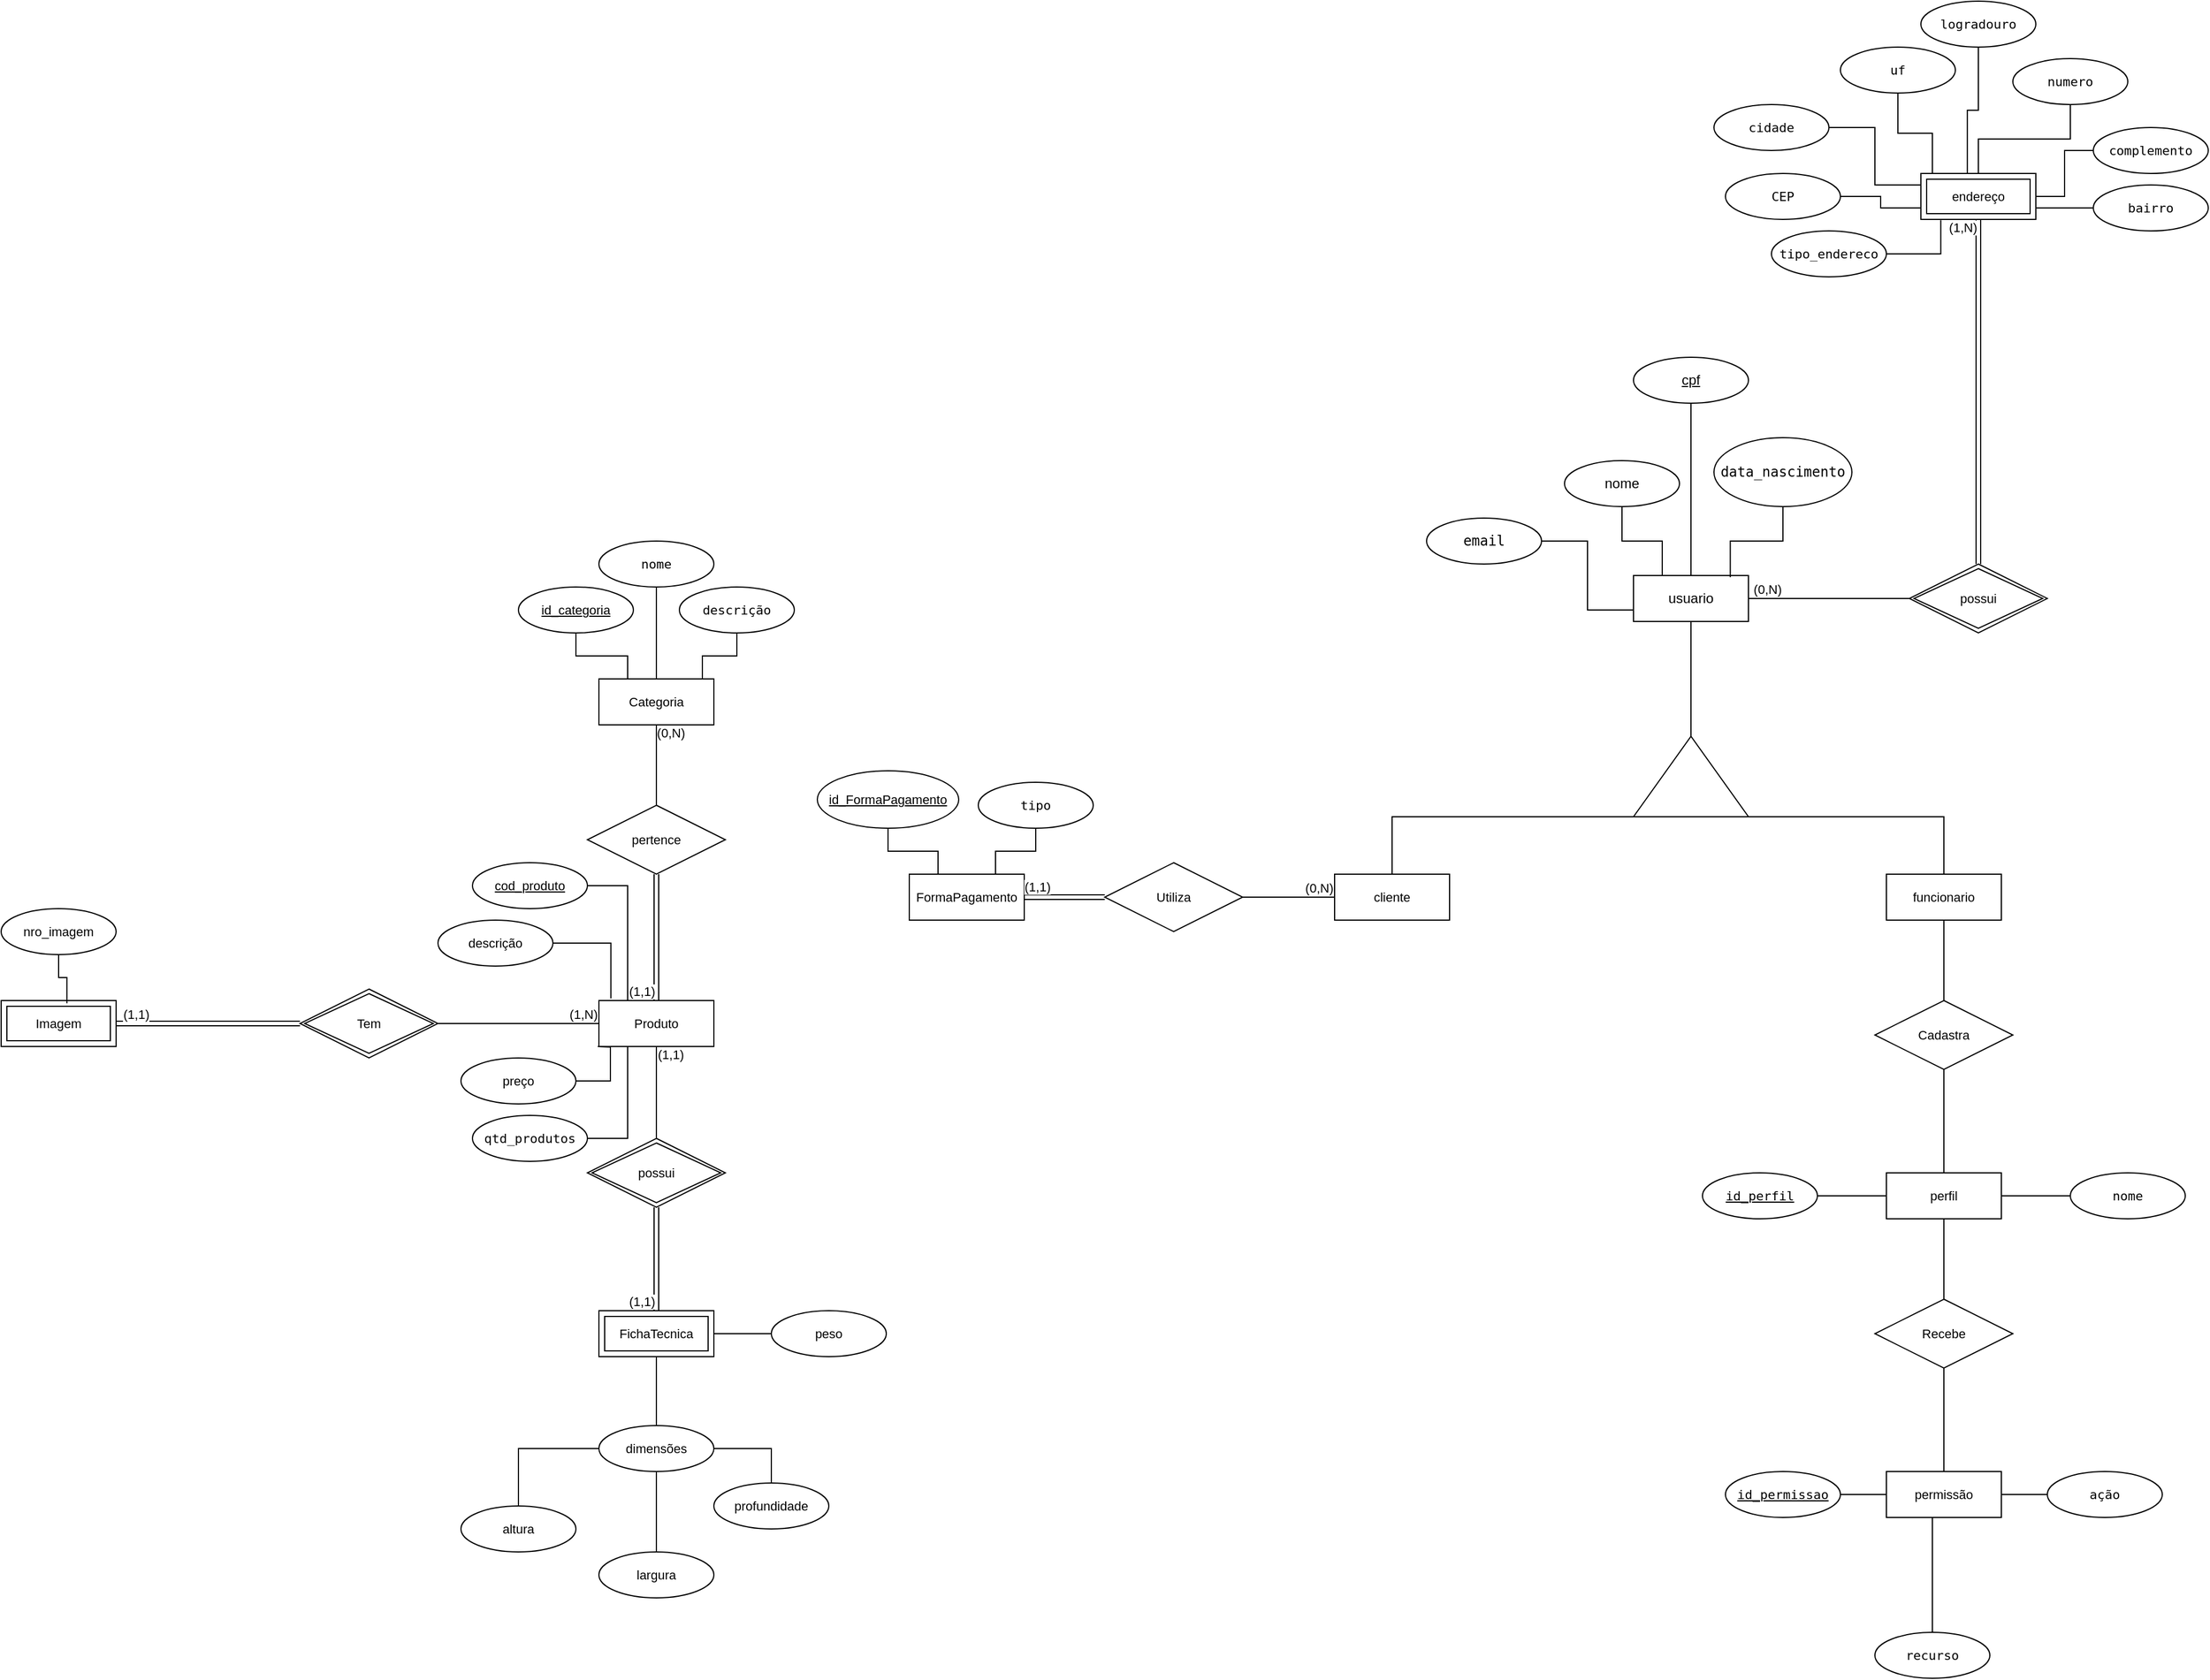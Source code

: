 <mxfile version="28.2.5">
  <diagram name="Página-1" id="8Iw2187nsq1q3JchT0BX">
    <mxGraphModel dx="2571" dy="2031" grid="1" gridSize="10" guides="1" tooltips="1" connect="1" arrows="1" fold="1" page="1" pageScale="1" pageWidth="827" pageHeight="1169" math="0" shadow="0">
      <root>
        <mxCell id="0" />
        <mxCell id="1" parent="0" />
        <mxCell id="KdTZia1D0EIVLSh1EkJ0-17" style="edgeStyle=orthogonalEdgeStyle;shape=connector;rounded=0;orthogonalLoop=1;jettySize=auto;html=1;entryX=0;entryY=0.5;entryDx=0;entryDy=0;strokeColor=default;align=center;verticalAlign=middle;fontFamily=Helvetica;fontSize=11;fontColor=default;labelBackgroundColor=default;endArrow=none;endFill=0;" edge="1" parent="1" source="KdTZia1D0EIVLSh1EkJ0-1" target="KdTZia1D0EIVLSh1EkJ0-19">
          <mxGeometry relative="1" as="geometry">
            <mxPoint x="1440" y="320" as="targetPoint" />
          </mxGeometry>
        </mxCell>
        <mxCell id="KdTZia1D0EIVLSh1EkJ0-1" value="usuario" style="whiteSpace=wrap;html=1;align=center;" vertex="1" parent="1">
          <mxGeometry x="1200" y="300" width="100" height="40" as="geometry" />
        </mxCell>
        <mxCell id="KdTZia1D0EIVLSh1EkJ0-10" style="edgeStyle=orthogonalEdgeStyle;shape=connector;rounded=0;orthogonalLoop=1;jettySize=auto;html=1;entryX=0.5;entryY=0;entryDx=0;entryDy=0;strokeColor=default;align=center;verticalAlign=middle;fontFamily=Helvetica;fontSize=11;fontColor=default;labelBackgroundColor=default;endArrow=none;endFill=0;" edge="1" parent="1" source="KdTZia1D0EIVLSh1EkJ0-2" target="KdTZia1D0EIVLSh1EkJ0-1">
          <mxGeometry relative="1" as="geometry" />
        </mxCell>
        <mxCell id="KdTZia1D0EIVLSh1EkJ0-2" value="cpf" style="ellipse;whiteSpace=wrap;html=1;align=center;fontStyle=4;" vertex="1" parent="1">
          <mxGeometry x="1200" y="110" width="100" height="40" as="geometry" />
        </mxCell>
        <mxCell id="KdTZia1D0EIVLSh1EkJ0-9" style="edgeStyle=orthogonalEdgeStyle;shape=connector;rounded=0;orthogonalLoop=1;jettySize=auto;html=1;strokeColor=default;align=center;verticalAlign=middle;fontFamily=Helvetica;fontSize=11;fontColor=default;labelBackgroundColor=default;endArrow=none;endFill=0;entryX=0.25;entryY=0;entryDx=0;entryDy=0;" edge="1" parent="1" source="KdTZia1D0EIVLSh1EkJ0-3" target="KdTZia1D0EIVLSh1EkJ0-1">
          <mxGeometry relative="1" as="geometry" />
        </mxCell>
        <mxCell id="KdTZia1D0EIVLSh1EkJ0-3" value="nome" style="ellipse;whiteSpace=wrap;html=1;align=center;" vertex="1" parent="1">
          <mxGeometry x="1140" y="200" width="100" height="40" as="geometry" />
        </mxCell>
        <mxCell id="KdTZia1D0EIVLSh1EkJ0-5" value="&lt;code data-end=&quot;483&quot; data-start=&quot;466&quot;&gt;data_nascimento&lt;/code&gt;" style="ellipse;whiteSpace=wrap;html=1;align=center;" vertex="1" parent="1">
          <mxGeometry x="1270" y="180" width="120" height="60" as="geometry" />
        </mxCell>
        <mxCell id="KdTZia1D0EIVLSh1EkJ0-8" style="edgeStyle=orthogonalEdgeStyle;rounded=0;orthogonalLoop=1;jettySize=auto;html=1;entryX=0;entryY=0.75;entryDx=0;entryDy=0;endArrow=none;endFill=0;" edge="1" parent="1" source="KdTZia1D0EIVLSh1EkJ0-6" target="KdTZia1D0EIVLSh1EkJ0-1">
          <mxGeometry relative="1" as="geometry" />
        </mxCell>
        <mxCell id="KdTZia1D0EIVLSh1EkJ0-6" value="&lt;code data-end=&quot;507&quot; data-start=&quot;500&quot;&gt;email&lt;/code&gt;" style="ellipse;whiteSpace=wrap;html=1;align=center;" vertex="1" parent="1">
          <mxGeometry x="1020" y="250" width="100" height="40" as="geometry" />
        </mxCell>
        <mxCell id="KdTZia1D0EIVLSh1EkJ0-11" style="edgeStyle=orthogonalEdgeStyle;shape=connector;rounded=0;orthogonalLoop=1;jettySize=auto;html=1;entryX=0.842;entryY=0.038;entryDx=0;entryDy=0;entryPerimeter=0;strokeColor=default;align=center;verticalAlign=middle;fontFamily=Helvetica;fontSize=11;fontColor=default;labelBackgroundColor=default;endArrow=none;endFill=0;" edge="1" parent="1" source="KdTZia1D0EIVLSh1EkJ0-5" target="KdTZia1D0EIVLSh1EkJ0-1">
          <mxGeometry relative="1" as="geometry" />
        </mxCell>
        <mxCell id="KdTZia1D0EIVLSh1EkJ0-12" value="" style="verticalLabelPosition=bottom;verticalAlign=top;html=1;shape=mxgraph.basic.acute_triangle;dx=0.5;fontFamily=Helvetica;fontSize=11;fontColor=default;labelBackgroundColor=default;" vertex="1" parent="1">
          <mxGeometry x="1200" y="440" width="100" height="70" as="geometry" />
        </mxCell>
        <mxCell id="KdTZia1D0EIVLSh1EkJ0-13" style="edgeStyle=orthogonalEdgeStyle;shape=connector;rounded=0;orthogonalLoop=1;jettySize=auto;html=1;entryX=0;entryY=0;entryDx=50;entryDy=0;entryPerimeter=0;strokeColor=default;align=center;verticalAlign=middle;fontFamily=Helvetica;fontSize=11;fontColor=default;labelBackgroundColor=default;endArrow=none;endFill=0;" edge="1" parent="1" source="KdTZia1D0EIVLSh1EkJ0-1" target="KdTZia1D0EIVLSh1EkJ0-12">
          <mxGeometry relative="1" as="geometry" />
        </mxCell>
        <mxCell id="KdTZia1D0EIVLSh1EkJ0-49" style="edgeStyle=orthogonalEdgeStyle;shape=connector;rounded=0;orthogonalLoop=1;jettySize=auto;html=1;entryX=1;entryY=0.5;entryDx=0;entryDy=0;strokeColor=default;align=center;verticalAlign=middle;fontFamily=Helvetica;fontSize=11;fontColor=default;labelBackgroundColor=default;endArrow=none;endFill=0;" edge="1" parent="1" source="KdTZia1D0EIVLSh1EkJ0-14" target="KdTZia1D0EIVLSh1EkJ0-48">
          <mxGeometry relative="1" as="geometry" />
        </mxCell>
        <mxCell id="KdTZia1D0EIVLSh1EkJ0-14" value="cliente" style="whiteSpace=wrap;html=1;align=center;fontFamily=Helvetica;fontSize=11;fontColor=default;labelBackgroundColor=default;" vertex="1" parent="1">
          <mxGeometry x="940" y="560" width="100" height="40" as="geometry" />
        </mxCell>
        <mxCell id="KdTZia1D0EIVLSh1EkJ0-66" style="edgeStyle=orthogonalEdgeStyle;shape=connector;rounded=0;orthogonalLoop=1;jettySize=auto;html=1;strokeColor=default;align=center;verticalAlign=middle;fontFamily=Helvetica;fontSize=11;fontColor=default;labelBackgroundColor=default;endArrow=none;endFill=0;" edge="1" parent="1" source="KdTZia1D0EIVLSh1EkJ0-15" target="KdTZia1D0EIVLSh1EkJ0-65">
          <mxGeometry relative="1" as="geometry" />
        </mxCell>
        <mxCell id="KdTZia1D0EIVLSh1EkJ0-15" value="funcionario" style="whiteSpace=wrap;html=1;align=center;fontFamily=Helvetica;fontSize=11;fontColor=default;labelBackgroundColor=default;" vertex="1" parent="1">
          <mxGeometry x="1420" y="560" width="100" height="40" as="geometry" />
        </mxCell>
        <mxCell id="KdTZia1D0EIVLSh1EkJ0-19" value="possui" style="shape=rhombus;double=1;perimeter=rhombusPerimeter;whiteSpace=wrap;html=1;align=center;fontFamily=Helvetica;fontSize=11;fontColor=default;labelBackgroundColor=default;" vertex="1" parent="1">
          <mxGeometry x="1440" y="290" width="120" height="60" as="geometry" />
        </mxCell>
        <mxCell id="KdTZia1D0EIVLSh1EkJ0-20" value="endereço" style="shape=ext;margin=3;double=1;whiteSpace=wrap;html=1;align=center;fontFamily=Helvetica;fontSize=11;fontColor=default;labelBackgroundColor=default;" vertex="1" parent="1">
          <mxGeometry x="1450" y="-50" width="100" height="40" as="geometry" />
        </mxCell>
        <mxCell id="KdTZia1D0EIVLSh1EkJ0-21" value="" style="shape=link;html=1;rounded=0;strokeColor=default;align=center;verticalAlign=middle;fontFamily=Helvetica;fontSize=11;fontColor=default;labelBackgroundColor=default;edgeStyle=orthogonalEdgeStyle;endArrow=none;endFill=0;exitX=0.5;exitY=0;exitDx=0;exitDy=0;entryX=0.5;entryY=1;entryDx=0;entryDy=0;" edge="1" parent="1" source="KdTZia1D0EIVLSh1EkJ0-19" target="KdTZia1D0EIVLSh1EkJ0-20">
          <mxGeometry relative="1" as="geometry">
            <mxPoint x="1370" y="210" as="sourcePoint" />
            <mxPoint x="1530" y="210" as="targetPoint" />
          </mxGeometry>
        </mxCell>
        <mxCell id="KdTZia1D0EIVLSh1EkJ0-22" value="(1,N)" style="resizable=0;html=1;whiteSpace=wrap;align=right;verticalAlign=bottom;fontFamily=Helvetica;fontSize=11;fontColor=default;labelBackgroundColor=default;" connectable="0" vertex="1" parent="KdTZia1D0EIVLSh1EkJ0-21">
          <mxGeometry x="1" relative="1" as="geometry">
            <mxPoint y="15" as="offset" />
          </mxGeometry>
        </mxCell>
        <mxCell id="KdTZia1D0EIVLSh1EkJ0-24" style="edgeStyle=orthogonalEdgeStyle;shape=connector;rounded=0;orthogonalLoop=1;jettySize=auto;html=1;entryX=0.173;entryY=1.017;entryDx=0;entryDy=0;strokeColor=default;align=center;verticalAlign=middle;fontFamily=Helvetica;fontSize=11;fontColor=default;labelBackgroundColor=default;endArrow=none;endFill=0;entryPerimeter=0;" edge="1" parent="1" source="KdTZia1D0EIVLSh1EkJ0-23" target="KdTZia1D0EIVLSh1EkJ0-20">
          <mxGeometry relative="1" as="geometry" />
        </mxCell>
        <mxCell id="KdTZia1D0EIVLSh1EkJ0-23" value="&lt;code data-end=&quot;1245&quot; data-start=&quot;1230&quot;&gt;tipo_endereco&lt;/code&gt;" style="ellipse;whiteSpace=wrap;html=1;align=center;fontFamily=Helvetica;fontSize=11;fontColor=default;labelBackgroundColor=default;" vertex="1" parent="1">
          <mxGeometry x="1320" width="100" height="40" as="geometry" />
        </mxCell>
        <mxCell id="KdTZia1D0EIVLSh1EkJ0-25" value="&lt;code data-end=&quot;1299&quot; data-start=&quot;1287&quot;&gt;logradouro&lt;/code&gt;" style="ellipse;whiteSpace=wrap;html=1;align=center;fontFamily=Helvetica;fontSize=11;fontColor=default;labelBackgroundColor=default;" vertex="1" parent="1">
          <mxGeometry x="1450" y="-200" width="100" height="40" as="geometry" />
        </mxCell>
        <mxCell id="KdTZia1D0EIVLSh1EkJ0-26" style="edgeStyle=orthogonalEdgeStyle;shape=connector;rounded=0;orthogonalLoop=1;jettySize=auto;html=1;entryX=0.404;entryY=-0.008;entryDx=0;entryDy=0;entryPerimeter=0;strokeColor=default;align=center;verticalAlign=middle;fontFamily=Helvetica;fontSize=11;fontColor=default;labelBackgroundColor=default;endArrow=none;endFill=0;" edge="1" parent="1" source="KdTZia1D0EIVLSh1EkJ0-25" target="KdTZia1D0EIVLSh1EkJ0-20">
          <mxGeometry relative="1" as="geometry" />
        </mxCell>
        <mxCell id="KdTZia1D0EIVLSh1EkJ0-28" style="edgeStyle=orthogonalEdgeStyle;shape=connector;rounded=0;orthogonalLoop=1;jettySize=auto;html=1;strokeColor=default;align=center;verticalAlign=middle;fontFamily=Helvetica;fontSize=11;fontColor=default;labelBackgroundColor=default;endArrow=none;endFill=0;" edge="1" parent="1" source="KdTZia1D0EIVLSh1EkJ0-27" target="KdTZia1D0EIVLSh1EkJ0-20">
          <mxGeometry relative="1" as="geometry" />
        </mxCell>
        <mxCell id="KdTZia1D0EIVLSh1EkJ0-27" value="&lt;code data-end=&quot;1299&quot; data-start=&quot;1287&quot;&gt;numero&lt;/code&gt;" style="ellipse;whiteSpace=wrap;html=1;align=center;fontFamily=Helvetica;fontSize=11;fontColor=default;labelBackgroundColor=default;" vertex="1" parent="1">
          <mxGeometry x="1530" y="-150" width="100" height="40" as="geometry" />
        </mxCell>
        <mxCell id="KdTZia1D0EIVLSh1EkJ0-30" style="edgeStyle=orthogonalEdgeStyle;shape=connector;rounded=0;orthogonalLoop=1;jettySize=auto;html=1;entryX=1;entryY=0.5;entryDx=0;entryDy=0;strokeColor=default;align=center;verticalAlign=middle;fontFamily=Helvetica;fontSize=11;fontColor=default;labelBackgroundColor=default;endArrow=none;endFill=0;" edge="1" parent="1" source="KdTZia1D0EIVLSh1EkJ0-29" target="KdTZia1D0EIVLSh1EkJ0-20">
          <mxGeometry relative="1" as="geometry" />
        </mxCell>
        <mxCell id="KdTZia1D0EIVLSh1EkJ0-29" value="&lt;code data-end=&quot;1299&quot; data-start=&quot;1287&quot;&gt;complemento&lt;/code&gt;" style="ellipse;whiteSpace=wrap;html=1;align=center;fontFamily=Helvetica;fontSize=11;fontColor=default;labelBackgroundColor=default;" vertex="1" parent="1">
          <mxGeometry x="1600" y="-90" width="100" height="40" as="geometry" />
        </mxCell>
        <mxCell id="KdTZia1D0EIVLSh1EkJ0-32" style="edgeStyle=orthogonalEdgeStyle;shape=connector;rounded=0;orthogonalLoop=1;jettySize=auto;html=1;entryX=1;entryY=0.75;entryDx=0;entryDy=0;strokeColor=default;align=center;verticalAlign=middle;fontFamily=Helvetica;fontSize=11;fontColor=default;labelBackgroundColor=default;endArrow=none;endFill=0;" edge="1" parent="1" source="KdTZia1D0EIVLSh1EkJ0-31" target="KdTZia1D0EIVLSh1EkJ0-20">
          <mxGeometry relative="1" as="geometry" />
        </mxCell>
        <mxCell id="KdTZia1D0EIVLSh1EkJ0-31" value="&lt;code data-end=&quot;1299&quot; data-start=&quot;1287&quot;&gt;bairro&lt;/code&gt;" style="ellipse;whiteSpace=wrap;html=1;align=center;fontFamily=Helvetica;fontSize=11;fontColor=default;labelBackgroundColor=default;" vertex="1" parent="1">
          <mxGeometry x="1600" y="-40" width="100" height="40" as="geometry" />
        </mxCell>
        <mxCell id="KdTZia1D0EIVLSh1EkJ0-35" style="edgeStyle=orthogonalEdgeStyle;shape=connector;rounded=0;orthogonalLoop=1;jettySize=auto;html=1;entryX=0;entryY=0.25;entryDx=0;entryDy=0;strokeColor=default;align=center;verticalAlign=middle;fontFamily=Helvetica;fontSize=11;fontColor=default;labelBackgroundColor=default;endArrow=none;endFill=0;" edge="1" parent="1" source="KdTZia1D0EIVLSh1EkJ0-33" target="KdTZia1D0EIVLSh1EkJ0-20">
          <mxGeometry relative="1" as="geometry" />
        </mxCell>
        <mxCell id="KdTZia1D0EIVLSh1EkJ0-33" value="&lt;code data-end=&quot;1414&quot; data-start=&quot;1406&quot;&gt;cidade&lt;/code&gt;" style="ellipse;whiteSpace=wrap;html=1;align=center;fontFamily=Helvetica;fontSize=11;fontColor=default;labelBackgroundColor=default;" vertex="1" parent="1">
          <mxGeometry x="1270" y="-110" width="100" height="40" as="geometry" />
        </mxCell>
        <mxCell id="KdTZia1D0EIVLSh1EkJ0-34" value="&lt;code data-end=&quot;1414&quot; data-start=&quot;1406&quot;&gt;uf&lt;/code&gt;" style="ellipse;whiteSpace=wrap;html=1;align=center;fontFamily=Helvetica;fontSize=11;fontColor=default;labelBackgroundColor=default;" vertex="1" parent="1">
          <mxGeometry x="1380" y="-160" width="100" height="40" as="geometry" />
        </mxCell>
        <mxCell id="KdTZia1D0EIVLSh1EkJ0-36" style="edgeStyle=orthogonalEdgeStyle;shape=connector;rounded=0;orthogonalLoop=1;jettySize=auto;html=1;entryX=0.1;entryY=0;entryDx=0;entryDy=0;entryPerimeter=0;strokeColor=default;align=center;verticalAlign=middle;fontFamily=Helvetica;fontSize=11;fontColor=default;labelBackgroundColor=default;endArrow=none;endFill=0;" edge="1" parent="1" source="KdTZia1D0EIVLSh1EkJ0-34" target="KdTZia1D0EIVLSh1EkJ0-20">
          <mxGeometry relative="1" as="geometry" />
        </mxCell>
        <mxCell id="KdTZia1D0EIVLSh1EkJ0-39" style="edgeStyle=orthogonalEdgeStyle;shape=connector;rounded=0;orthogonalLoop=1;jettySize=auto;html=1;entryX=0;entryY=0.75;entryDx=0;entryDy=0;strokeColor=default;align=center;verticalAlign=middle;fontFamily=Helvetica;fontSize=11;fontColor=default;labelBackgroundColor=default;endArrow=none;endFill=0;" edge="1" parent="1" source="KdTZia1D0EIVLSh1EkJ0-38" target="KdTZia1D0EIVLSh1EkJ0-20">
          <mxGeometry relative="1" as="geometry" />
        </mxCell>
        <mxCell id="KdTZia1D0EIVLSh1EkJ0-38" value="&lt;code data-end=&quot;1414&quot; data-start=&quot;1406&quot;&gt;CEP&lt;/code&gt;" style="ellipse;whiteSpace=wrap;html=1;align=center;fontFamily=Helvetica;fontSize=11;fontColor=default;labelBackgroundColor=default;" vertex="1" parent="1">
          <mxGeometry x="1280" y="-50" width="100" height="40" as="geometry" />
        </mxCell>
        <mxCell id="KdTZia1D0EIVLSh1EkJ0-40" value="(0,N)" style="resizable=0;html=1;whiteSpace=wrap;align=right;verticalAlign=bottom;fontFamily=Helvetica;fontSize=11;fontColor=default;labelBackgroundColor=default;" connectable="0" vertex="1" parent="1">
          <mxGeometry x="1330" y="320" as="geometry" />
        </mxCell>
        <mxCell id="KdTZia1D0EIVLSh1EkJ0-41" style="edgeStyle=orthogonalEdgeStyle;shape=connector;rounded=0;orthogonalLoop=1;jettySize=auto;html=1;entryX=1;entryY=1;entryDx=0;entryDy=0;entryPerimeter=0;strokeColor=default;align=center;verticalAlign=middle;fontFamily=Helvetica;fontSize=11;fontColor=default;labelBackgroundColor=default;endArrow=none;endFill=0;" edge="1" parent="1" source="KdTZia1D0EIVLSh1EkJ0-15" target="KdTZia1D0EIVLSh1EkJ0-12">
          <mxGeometry relative="1" as="geometry">
            <Array as="points">
              <mxPoint x="1470" y="510" />
            </Array>
          </mxGeometry>
        </mxCell>
        <mxCell id="KdTZia1D0EIVLSh1EkJ0-42" style="edgeStyle=orthogonalEdgeStyle;shape=connector;rounded=0;orthogonalLoop=1;jettySize=auto;html=1;entryX=0;entryY=1;entryDx=0;entryDy=0;entryPerimeter=0;strokeColor=default;align=center;verticalAlign=middle;fontFamily=Helvetica;fontSize=11;fontColor=default;labelBackgroundColor=default;endArrow=none;endFill=0;" edge="1" parent="1" source="KdTZia1D0EIVLSh1EkJ0-14" target="KdTZia1D0EIVLSh1EkJ0-12">
          <mxGeometry relative="1" as="geometry">
            <Array as="points">
              <mxPoint x="990" y="510" />
            </Array>
          </mxGeometry>
        </mxCell>
        <mxCell id="KdTZia1D0EIVLSh1EkJ0-44" value="" style="group" vertex="1" connectable="0" parent="1">
          <mxGeometry x="-220" y="270" width="833" height="920" as="geometry" />
        </mxCell>
        <mxCell id="VzOfpZ_Bs2Y8hGM9rfYh-173" value="Produto" style="whiteSpace=wrap;html=1;align=center;fontFamily=Helvetica;fontSize=11;fontColor=default;labelBackgroundColor=default;" parent="KdTZia1D0EIVLSh1EkJ0-44" vertex="1">
          <mxGeometry x="520" y="400" width="100" height="40" as="geometry" />
        </mxCell>
        <mxCell id="VzOfpZ_Bs2Y8hGM9rfYh-174" value="cod_produto" style="ellipse;whiteSpace=wrap;html=1;align=center;fontStyle=4;fontFamily=Helvetica;fontSize=11;fontColor=default;labelBackgroundColor=default;" parent="KdTZia1D0EIVLSh1EkJ0-44" vertex="1">
          <mxGeometry x="410" y="280" width="100" height="40" as="geometry" />
        </mxCell>
        <mxCell id="VzOfpZ_Bs2Y8hGM9rfYh-180" style="edgeStyle=orthogonalEdgeStyle;shape=connector;rounded=0;orthogonalLoop=1;jettySize=auto;html=1;entryX=0.104;entryY=-0.046;entryDx=0;entryDy=0;strokeColor=default;align=center;verticalAlign=middle;fontFamily=Helvetica;fontSize=11;fontColor=default;labelBackgroundColor=default;endArrow=none;endFill=0;entryPerimeter=0;" parent="KdTZia1D0EIVLSh1EkJ0-44" source="VzOfpZ_Bs2Y8hGM9rfYh-175" target="VzOfpZ_Bs2Y8hGM9rfYh-173" edge="1">
          <mxGeometry relative="1" as="geometry" />
        </mxCell>
        <mxCell id="VzOfpZ_Bs2Y8hGM9rfYh-175" value="descrição" style="ellipse;whiteSpace=wrap;html=1;align=center;fontFamily=Helvetica;fontSize=11;fontColor=default;labelBackgroundColor=default;" parent="KdTZia1D0EIVLSh1EkJ0-44" vertex="1">
          <mxGeometry x="380" y="330" width="100" height="40" as="geometry" />
        </mxCell>
        <mxCell id="VzOfpZ_Bs2Y8hGM9rfYh-176" value="preço" style="ellipse;whiteSpace=wrap;html=1;align=center;fontFamily=Helvetica;fontSize=11;fontColor=default;labelBackgroundColor=default;" parent="KdTZia1D0EIVLSh1EkJ0-44" vertex="1">
          <mxGeometry x="400" y="450" width="100" height="40" as="geometry" />
        </mxCell>
        <mxCell id="VzOfpZ_Bs2Y8hGM9rfYh-178" style="edgeStyle=orthogonalEdgeStyle;shape=connector;rounded=0;orthogonalLoop=1;jettySize=auto;html=1;strokeColor=default;align=center;verticalAlign=middle;fontFamily=Helvetica;fontSize=11;fontColor=default;labelBackgroundColor=default;endArrow=none;endFill=0;entryX=0.25;entryY=1;entryDx=0;entryDy=0;" parent="KdTZia1D0EIVLSh1EkJ0-44" source="VzOfpZ_Bs2Y8hGM9rfYh-177" target="VzOfpZ_Bs2Y8hGM9rfYh-173" edge="1">
          <mxGeometry relative="1" as="geometry">
            <mxPoint x="560" y="470" as="targetPoint" />
          </mxGeometry>
        </mxCell>
        <mxCell id="VzOfpZ_Bs2Y8hGM9rfYh-177" value="&lt;code data-end=&quot;645&quot; data-start=&quot;631&quot;&gt;qtd_produtos&lt;/code&gt;" style="ellipse;whiteSpace=wrap;html=1;align=center;fontFamily=Helvetica;fontSize=11;fontColor=default;labelBackgroundColor=default;" parent="KdTZia1D0EIVLSh1EkJ0-44" vertex="1">
          <mxGeometry x="410" y="500" width="100" height="40" as="geometry" />
        </mxCell>
        <mxCell id="VzOfpZ_Bs2Y8hGM9rfYh-179" style="edgeStyle=orthogonalEdgeStyle;shape=connector;rounded=0;orthogonalLoop=1;jettySize=auto;html=1;entryX=0.105;entryY=1.016;entryDx=0;entryDy=0;entryPerimeter=0;strokeColor=default;align=center;verticalAlign=middle;fontFamily=Helvetica;fontSize=11;fontColor=default;labelBackgroundColor=default;endArrow=none;endFill=0;" parent="KdTZia1D0EIVLSh1EkJ0-44" source="VzOfpZ_Bs2Y8hGM9rfYh-176" target="VzOfpZ_Bs2Y8hGM9rfYh-173" edge="1">
          <mxGeometry relative="1" as="geometry">
            <Array as="points">
              <mxPoint x="530" y="470" />
              <mxPoint x="530" y="440" />
              <mxPoint x="519" y="440" />
            </Array>
          </mxGeometry>
        </mxCell>
        <mxCell id="VzOfpZ_Bs2Y8hGM9rfYh-181" style="edgeStyle=orthogonalEdgeStyle;shape=connector;rounded=0;orthogonalLoop=1;jettySize=auto;html=1;entryX=0.25;entryY=0;entryDx=0;entryDy=0;strokeColor=default;align=center;verticalAlign=middle;fontFamily=Helvetica;fontSize=11;fontColor=default;labelBackgroundColor=default;endArrow=none;endFill=0;" parent="KdTZia1D0EIVLSh1EkJ0-44" source="VzOfpZ_Bs2Y8hGM9rfYh-174" target="VzOfpZ_Bs2Y8hGM9rfYh-173" edge="1">
          <mxGeometry relative="1" as="geometry" />
        </mxCell>
        <mxCell id="VzOfpZ_Bs2Y8hGM9rfYh-188" style="edgeStyle=orthogonalEdgeStyle;shape=connector;rounded=0;orthogonalLoop=1;jettySize=auto;html=1;entryX=0.5;entryY=0;entryDx=0;entryDy=0;strokeColor=default;align=center;verticalAlign=middle;fontFamily=Helvetica;fontSize=11;fontColor=default;labelBackgroundColor=default;endArrow=none;endFill=0;" parent="KdTZia1D0EIVLSh1EkJ0-44" source="VzOfpZ_Bs2Y8hGM9rfYh-183" target="VzOfpZ_Bs2Y8hGM9rfYh-185" edge="1">
          <mxGeometry relative="1" as="geometry" />
        </mxCell>
        <mxCell id="VzOfpZ_Bs2Y8hGM9rfYh-189" style="edgeStyle=orthogonalEdgeStyle;shape=connector;rounded=0;orthogonalLoop=1;jettySize=auto;html=1;entryX=0.5;entryY=0;entryDx=0;entryDy=0;strokeColor=default;align=center;verticalAlign=middle;fontFamily=Helvetica;fontSize=11;fontColor=default;labelBackgroundColor=default;endArrow=none;endFill=0;" parent="KdTZia1D0EIVLSh1EkJ0-44" source="VzOfpZ_Bs2Y8hGM9rfYh-183" target="VzOfpZ_Bs2Y8hGM9rfYh-186" edge="1">
          <mxGeometry relative="1" as="geometry" />
        </mxCell>
        <mxCell id="VzOfpZ_Bs2Y8hGM9rfYh-195" style="edgeStyle=orthogonalEdgeStyle;shape=connector;rounded=0;orthogonalLoop=1;jettySize=auto;html=1;entryX=0.5;entryY=1;entryDx=0;entryDy=0;strokeColor=default;align=center;verticalAlign=middle;fontFamily=Helvetica;fontSize=11;fontColor=default;labelBackgroundColor=default;endArrow=none;endFill=0;" parent="KdTZia1D0EIVLSh1EkJ0-44" source="VzOfpZ_Bs2Y8hGM9rfYh-183" target="VzOfpZ_Bs2Y8hGM9rfYh-194" edge="1">
          <mxGeometry relative="1" as="geometry" />
        </mxCell>
        <mxCell id="VzOfpZ_Bs2Y8hGM9rfYh-183" value="dimensões" style="ellipse;whiteSpace=wrap;html=1;align=center;fontFamily=Helvetica;fontSize=11;fontColor=default;labelBackgroundColor=default;" parent="KdTZia1D0EIVLSh1EkJ0-44" vertex="1">
          <mxGeometry x="520" y="770" width="100" height="40" as="geometry" />
        </mxCell>
        <mxCell id="VzOfpZ_Bs2Y8hGM9rfYh-185" value="altura" style="ellipse;whiteSpace=wrap;html=1;align=center;fontFamily=Helvetica;fontSize=11;fontColor=default;labelBackgroundColor=default;" parent="KdTZia1D0EIVLSh1EkJ0-44" vertex="1">
          <mxGeometry x="400" y="840" width="100" height="40" as="geometry" />
        </mxCell>
        <mxCell id="VzOfpZ_Bs2Y8hGM9rfYh-186" value="largura" style="ellipse;whiteSpace=wrap;html=1;align=center;fontFamily=Helvetica;fontSize=11;fontColor=default;labelBackgroundColor=default;" parent="KdTZia1D0EIVLSh1EkJ0-44" vertex="1">
          <mxGeometry x="520" y="880" width="100" height="40" as="geometry" />
        </mxCell>
        <mxCell id="VzOfpZ_Bs2Y8hGM9rfYh-190" style="edgeStyle=orthogonalEdgeStyle;shape=connector;rounded=0;orthogonalLoop=1;jettySize=auto;html=1;entryX=1;entryY=0.5;entryDx=0;entryDy=0;strokeColor=default;align=center;verticalAlign=middle;fontFamily=Helvetica;fontSize=11;fontColor=default;labelBackgroundColor=default;endArrow=none;endFill=0;" parent="KdTZia1D0EIVLSh1EkJ0-44" source="VzOfpZ_Bs2Y8hGM9rfYh-187" target="VzOfpZ_Bs2Y8hGM9rfYh-183" edge="1">
          <mxGeometry relative="1" as="geometry" />
        </mxCell>
        <mxCell id="VzOfpZ_Bs2Y8hGM9rfYh-187" value="profundidade" style="ellipse;whiteSpace=wrap;html=1;align=center;fontFamily=Helvetica;fontSize=11;fontColor=default;labelBackgroundColor=default;" parent="KdTZia1D0EIVLSh1EkJ0-44" vertex="1">
          <mxGeometry x="620" y="820" width="100" height="40" as="geometry" />
        </mxCell>
        <mxCell id="VzOfpZ_Bs2Y8hGM9rfYh-196" style="edgeStyle=orthogonalEdgeStyle;shape=connector;rounded=0;orthogonalLoop=1;jettySize=auto;html=1;entryX=1;entryY=0.5;entryDx=0;entryDy=0;strokeColor=default;align=center;verticalAlign=middle;fontFamily=Helvetica;fontSize=11;fontColor=default;labelBackgroundColor=default;endArrow=none;endFill=0;" parent="KdTZia1D0EIVLSh1EkJ0-44" source="VzOfpZ_Bs2Y8hGM9rfYh-191" target="VzOfpZ_Bs2Y8hGM9rfYh-194" edge="1">
          <mxGeometry relative="1" as="geometry" />
        </mxCell>
        <mxCell id="VzOfpZ_Bs2Y8hGM9rfYh-191" value="peso" style="ellipse;whiteSpace=wrap;html=1;align=center;fontFamily=Helvetica;fontSize=11;fontColor=default;labelBackgroundColor=default;" parent="KdTZia1D0EIVLSh1EkJ0-44" vertex="1">
          <mxGeometry x="670" y="670" width="100" height="40" as="geometry" />
        </mxCell>
        <mxCell id="VzOfpZ_Bs2Y8hGM9rfYh-194" value="FichaTecnica" style="shape=ext;margin=3;double=1;whiteSpace=wrap;html=1;align=center;fontFamily=Helvetica;fontSize=11;fontColor=default;labelBackgroundColor=default;" parent="KdTZia1D0EIVLSh1EkJ0-44" vertex="1">
          <mxGeometry x="520" y="670" width="100" height="40" as="geometry" />
        </mxCell>
        <mxCell id="VzOfpZ_Bs2Y8hGM9rfYh-199" style="edgeStyle=orthogonalEdgeStyle;shape=connector;rounded=0;orthogonalLoop=1;jettySize=auto;html=1;entryX=0.5;entryY=1;entryDx=0;entryDy=0;strokeColor=default;align=center;verticalAlign=middle;fontFamily=Helvetica;fontSize=11;fontColor=default;labelBackgroundColor=default;endArrow=none;endFill=0;" parent="KdTZia1D0EIVLSh1EkJ0-44" source="VzOfpZ_Bs2Y8hGM9rfYh-197" target="VzOfpZ_Bs2Y8hGM9rfYh-173" edge="1">
          <mxGeometry relative="1" as="geometry" />
        </mxCell>
        <mxCell id="VzOfpZ_Bs2Y8hGM9rfYh-197" value="possui" style="shape=rhombus;double=1;perimeter=rhombusPerimeter;whiteSpace=wrap;html=1;align=center;fontFamily=Helvetica;fontSize=11;fontColor=default;labelBackgroundColor=default;" parent="KdTZia1D0EIVLSh1EkJ0-44" vertex="1">
          <mxGeometry x="510" y="520" width="120" height="60" as="geometry" />
        </mxCell>
        <mxCell id="VzOfpZ_Bs2Y8hGM9rfYh-200" value="" style="shape=link;html=1;rounded=0;strokeColor=default;align=center;verticalAlign=middle;fontFamily=Helvetica;fontSize=11;fontColor=default;labelBackgroundColor=default;edgeStyle=orthogonalEdgeStyle;endArrow=none;endFill=0;exitX=0.5;exitY=1;exitDx=0;exitDy=0;entryX=0.5;entryY=0;entryDx=0;entryDy=0;" parent="KdTZia1D0EIVLSh1EkJ0-44" source="VzOfpZ_Bs2Y8hGM9rfYh-197" target="VzOfpZ_Bs2Y8hGM9rfYh-194" edge="1">
          <mxGeometry relative="1" as="geometry">
            <mxPoint x="500" y="720" as="sourcePoint" />
            <mxPoint x="660" y="720" as="targetPoint" />
          </mxGeometry>
        </mxCell>
        <mxCell id="VzOfpZ_Bs2Y8hGM9rfYh-201" value="(1,1)" style="resizable=0;html=1;whiteSpace=wrap;align=right;verticalAlign=bottom;fontFamily=Helvetica;fontSize=11;fontColor=default;labelBackgroundColor=default;" parent="VzOfpZ_Bs2Y8hGM9rfYh-200" connectable="0" vertex="1">
          <mxGeometry x="1" relative="1" as="geometry">
            <mxPoint as="offset" />
          </mxGeometry>
        </mxCell>
        <mxCell id="VzOfpZ_Bs2Y8hGM9rfYh-204" value="(1,1)" style="resizable=0;html=1;whiteSpace=wrap;align=right;verticalAlign=bottom;fontFamily=Helvetica;fontSize=11;fontColor=default;labelBackgroundColor=default;" parent="KdTZia1D0EIVLSh1EkJ0-44" connectable="0" vertex="1">
          <mxGeometry x="592" y="450" as="geometry">
            <mxPoint x="3" y="5" as="offset" />
          </mxGeometry>
        </mxCell>
        <mxCell id="VzOfpZ_Bs2Y8hGM9rfYh-205" value="Categoria" style="whiteSpace=wrap;html=1;align=center;fontFamily=Helvetica;fontSize=11;fontColor=default;labelBackgroundColor=default;" parent="KdTZia1D0EIVLSh1EkJ0-44" vertex="1">
          <mxGeometry x="520" y="120" width="100" height="40" as="geometry" />
        </mxCell>
        <mxCell id="VzOfpZ_Bs2Y8hGM9rfYh-210" style="edgeStyle=orthogonalEdgeStyle;shape=connector;rounded=0;orthogonalLoop=1;jettySize=auto;html=1;strokeColor=default;align=center;verticalAlign=middle;fontFamily=Helvetica;fontSize=11;fontColor=default;labelBackgroundColor=default;endArrow=none;endFill=0;" parent="KdTZia1D0EIVLSh1EkJ0-44" source="VzOfpZ_Bs2Y8hGM9rfYh-206" target="VzOfpZ_Bs2Y8hGM9rfYh-205" edge="1">
          <mxGeometry relative="1" as="geometry" />
        </mxCell>
        <mxCell id="VzOfpZ_Bs2Y8hGM9rfYh-206" value="&lt;code data-end=&quot;199&quot; data-start=&quot;193&quot;&gt;nome&lt;/code&gt;" style="ellipse;whiteSpace=wrap;html=1;align=center;fontFamily=Helvetica;fontSize=11;fontColor=default;labelBackgroundColor=default;" parent="KdTZia1D0EIVLSh1EkJ0-44" vertex="1">
          <mxGeometry x="520" width="100" height="40" as="geometry" />
        </mxCell>
        <mxCell id="VzOfpZ_Bs2Y8hGM9rfYh-208" style="edgeStyle=orthogonalEdgeStyle;shape=connector;rounded=0;orthogonalLoop=1;jettySize=auto;html=1;entryX=0.25;entryY=0;entryDx=0;entryDy=0;strokeColor=default;align=center;verticalAlign=middle;fontFamily=Helvetica;fontSize=11;fontColor=default;labelBackgroundColor=default;endArrow=none;endFill=0;exitX=0.5;exitY=1;exitDx=0;exitDy=0;" parent="KdTZia1D0EIVLSh1EkJ0-44" source="VzOfpZ_Bs2Y8hGM9rfYh-207" target="VzOfpZ_Bs2Y8hGM9rfYh-205" edge="1">
          <mxGeometry relative="1" as="geometry" />
        </mxCell>
        <mxCell id="VzOfpZ_Bs2Y8hGM9rfYh-207" value="id_categoria" style="ellipse;whiteSpace=wrap;html=1;align=center;fontStyle=4;fontFamily=Helvetica;fontSize=11;fontColor=default;labelBackgroundColor=default;" parent="KdTZia1D0EIVLSh1EkJ0-44" vertex="1">
          <mxGeometry x="450" y="40" width="100" height="40" as="geometry" />
        </mxCell>
        <mxCell id="VzOfpZ_Bs2Y8hGM9rfYh-209" value="&lt;code data-end=&quot;199&quot; data-start=&quot;193&quot;&gt;descrição&lt;/code&gt;" style="ellipse;whiteSpace=wrap;html=1;align=center;fontFamily=Helvetica;fontSize=11;fontColor=default;labelBackgroundColor=default;" parent="KdTZia1D0EIVLSh1EkJ0-44" vertex="1">
          <mxGeometry x="590" y="40" width="100" height="40" as="geometry" />
        </mxCell>
        <mxCell id="VzOfpZ_Bs2Y8hGM9rfYh-211" style="edgeStyle=orthogonalEdgeStyle;shape=connector;rounded=0;orthogonalLoop=1;jettySize=auto;html=1;entryX=0.9;entryY=0;entryDx=0;entryDy=0;entryPerimeter=0;strokeColor=default;align=center;verticalAlign=middle;fontFamily=Helvetica;fontSize=11;fontColor=default;labelBackgroundColor=default;endArrow=none;endFill=0;" parent="KdTZia1D0EIVLSh1EkJ0-44" source="VzOfpZ_Bs2Y8hGM9rfYh-209" target="VzOfpZ_Bs2Y8hGM9rfYh-205" edge="1">
          <mxGeometry relative="1" as="geometry" />
        </mxCell>
        <mxCell id="VzOfpZ_Bs2Y8hGM9rfYh-215" style="edgeStyle=orthogonalEdgeStyle;shape=connector;rounded=0;orthogonalLoop=1;jettySize=auto;html=1;entryX=0.5;entryY=1;entryDx=0;entryDy=0;strokeColor=default;align=center;verticalAlign=middle;fontFamily=Helvetica;fontSize=11;fontColor=default;labelBackgroundColor=default;endArrow=none;endFill=0;" parent="KdTZia1D0EIVLSh1EkJ0-44" source="VzOfpZ_Bs2Y8hGM9rfYh-213" target="VzOfpZ_Bs2Y8hGM9rfYh-205" edge="1">
          <mxGeometry relative="1" as="geometry" />
        </mxCell>
        <mxCell id="VzOfpZ_Bs2Y8hGM9rfYh-213" value="pertence " style="shape=rhombus;perimeter=rhombusPerimeter;whiteSpace=wrap;html=1;align=center;fontFamily=Helvetica;fontSize=11;fontColor=default;labelBackgroundColor=default;" parent="KdTZia1D0EIVLSh1EkJ0-44" vertex="1">
          <mxGeometry x="510" y="230" width="120" height="60" as="geometry" />
        </mxCell>
        <mxCell id="VzOfpZ_Bs2Y8hGM9rfYh-216" value="" style="shape=link;html=1;rounded=0;strokeColor=default;align=center;verticalAlign=middle;fontFamily=Helvetica;fontSize=11;fontColor=default;labelBackgroundColor=default;edgeStyle=orthogonalEdgeStyle;endArrow=none;endFill=0;exitX=0.5;exitY=1;exitDx=0;exitDy=0;entryX=0.5;entryY=0;entryDx=0;entryDy=0;" parent="KdTZia1D0EIVLSh1EkJ0-44" source="VzOfpZ_Bs2Y8hGM9rfYh-213" target="VzOfpZ_Bs2Y8hGM9rfYh-173" edge="1">
          <mxGeometry relative="1" as="geometry">
            <mxPoint x="570" y="310" as="sourcePoint" />
            <mxPoint x="730" y="310" as="targetPoint" />
          </mxGeometry>
        </mxCell>
        <mxCell id="VzOfpZ_Bs2Y8hGM9rfYh-217" value="(1,1)" style="resizable=0;html=1;whiteSpace=wrap;align=right;verticalAlign=bottom;fontFamily=Helvetica;fontSize=11;fontColor=default;labelBackgroundColor=default;" parent="VzOfpZ_Bs2Y8hGM9rfYh-216" connectable="0" vertex="1">
          <mxGeometry x="1" relative="1" as="geometry" />
        </mxCell>
        <mxCell id="VzOfpZ_Bs2Y8hGM9rfYh-218" value="(0,N)" style="resizable=0;html=1;whiteSpace=wrap;align=right;verticalAlign=bottom;fontFamily=Helvetica;fontSize=11;fontColor=default;labelBackgroundColor=default;" parent="KdTZia1D0EIVLSh1EkJ0-44" connectable="0" vertex="1">
          <mxGeometry x="596" y="175" as="geometry" />
        </mxCell>
        <mxCell id="VzOfpZ_Bs2Y8hGM9rfYh-222" style="edgeStyle=orthogonalEdgeStyle;shape=connector;rounded=0;orthogonalLoop=1;jettySize=auto;html=1;entryX=0;entryY=0.5;entryDx=0;entryDy=0;strokeColor=default;align=center;verticalAlign=middle;fontFamily=Helvetica;fontSize=11;fontColor=default;labelBackgroundColor=default;endArrow=none;endFill=0;exitX=1;exitY=0.5;exitDx=0;exitDy=0;" parent="KdTZia1D0EIVLSh1EkJ0-44" source="VzOfpZ_Bs2Y8hGM9rfYh-225" target="VzOfpZ_Bs2Y8hGM9rfYh-173" edge="1">
          <mxGeometry relative="1" as="geometry">
            <mxPoint x="370" y="420" as="sourcePoint" />
          </mxGeometry>
        </mxCell>
        <mxCell id="VzOfpZ_Bs2Y8hGM9rfYh-223" value="Imagem" style="shape=ext;margin=3;double=1;whiteSpace=wrap;html=1;align=center;fontFamily=Helvetica;fontSize=11;fontColor=default;labelBackgroundColor=default;" parent="KdTZia1D0EIVLSh1EkJ0-44" vertex="1">
          <mxGeometry y="400" width="100" height="40" as="geometry" />
        </mxCell>
        <mxCell id="VzOfpZ_Bs2Y8hGM9rfYh-225" value="Tem" style="shape=rhombus;double=1;perimeter=rhombusPerimeter;whiteSpace=wrap;html=1;align=center;fontFamily=Helvetica;fontSize=11;fontColor=default;labelBackgroundColor=default;" parent="KdTZia1D0EIVLSh1EkJ0-44" vertex="1">
          <mxGeometry x="260" y="390" width="120" height="60" as="geometry" />
        </mxCell>
        <mxCell id="VzOfpZ_Bs2Y8hGM9rfYh-226" value="" style="shape=link;html=1;rounded=0;strokeColor=default;align=center;verticalAlign=middle;fontFamily=Helvetica;fontSize=11;fontColor=default;labelBackgroundColor=default;edgeStyle=orthogonalEdgeStyle;endArrow=none;endFill=0;exitX=1;exitY=0.5;exitDx=0;exitDy=0;entryX=0;entryY=0.5;entryDx=0;entryDy=0;" parent="KdTZia1D0EIVLSh1EkJ0-44" source="VzOfpZ_Bs2Y8hGM9rfYh-223" target="VzOfpZ_Bs2Y8hGM9rfYh-225" edge="1">
          <mxGeometry relative="1" as="geometry">
            <mxPoint x="100" y="480" as="sourcePoint" />
            <mxPoint x="260" y="480" as="targetPoint" />
          </mxGeometry>
        </mxCell>
        <mxCell id="VzOfpZ_Bs2Y8hGM9rfYh-227" value="(1,1)" style="resizable=0;html=1;whiteSpace=wrap;align=right;verticalAlign=bottom;fontFamily=Helvetica;fontSize=11;fontColor=default;labelBackgroundColor=default;" parent="VzOfpZ_Bs2Y8hGM9rfYh-226" connectable="0" vertex="1">
          <mxGeometry x="1" relative="1" as="geometry">
            <mxPoint x="-130" as="offset" />
          </mxGeometry>
        </mxCell>
        <mxCell id="VzOfpZ_Bs2Y8hGM9rfYh-228" value="nro_imagem" style="ellipse;whiteSpace=wrap;html=1;align=center;fontFamily=Helvetica;fontSize=11;fontColor=default;labelBackgroundColor=default;" parent="KdTZia1D0EIVLSh1EkJ0-44" vertex="1">
          <mxGeometry y="320" width="100" height="40" as="geometry" />
        </mxCell>
        <mxCell id="VzOfpZ_Bs2Y8hGM9rfYh-230" value="(1,N)" style="resizable=0;html=1;whiteSpace=wrap;align=right;verticalAlign=bottom;fontFamily=Helvetica;fontSize=11;fontColor=default;labelBackgroundColor=default;" parent="KdTZia1D0EIVLSh1EkJ0-44" connectable="0" vertex="1">
          <mxGeometry x="520" y="420" as="geometry" />
        </mxCell>
        <mxCell id="VzOfpZ_Bs2Y8hGM9rfYh-231" style="edgeStyle=orthogonalEdgeStyle;shape=connector;rounded=0;orthogonalLoop=1;jettySize=auto;html=1;entryX=0.572;entryY=0.06;entryDx=0;entryDy=0;entryPerimeter=0;strokeColor=default;align=center;verticalAlign=middle;fontFamily=Helvetica;fontSize=11;fontColor=default;labelBackgroundColor=default;endArrow=none;endFill=0;" parent="KdTZia1D0EIVLSh1EkJ0-44" source="VzOfpZ_Bs2Y8hGM9rfYh-228" target="VzOfpZ_Bs2Y8hGM9rfYh-223" edge="1">
          <mxGeometry relative="1" as="geometry" />
        </mxCell>
        <mxCell id="KdTZia1D0EIVLSh1EkJ0-46" value="id_FormaPagamento" style="ellipse;whiteSpace=wrap;html=1;align=center;fontStyle=4;fontFamily=Helvetica;fontSize=11;fontColor=default;labelBackgroundColor=default;" vertex="1" parent="KdTZia1D0EIVLSh1EkJ0-44">
          <mxGeometry x="710" y="200" width="123" height="50" as="geometry" />
        </mxCell>
        <mxCell id="KdTZia1D0EIVLSh1EkJ0-45" value="FormaPagamento" style="whiteSpace=wrap;html=1;align=center;fontFamily=Helvetica;fontSize=11;fontColor=default;labelBackgroundColor=default;" vertex="1" parent="1">
          <mxGeometry x="570" y="560" width="100" height="40" as="geometry" />
        </mxCell>
        <mxCell id="KdTZia1D0EIVLSh1EkJ0-52" style="edgeStyle=orthogonalEdgeStyle;shape=connector;rounded=0;orthogonalLoop=1;jettySize=auto;html=1;entryX=0.75;entryY=0;entryDx=0;entryDy=0;strokeColor=default;align=center;verticalAlign=middle;fontFamily=Helvetica;fontSize=11;fontColor=default;labelBackgroundColor=default;endArrow=none;endFill=0;" edge="1" parent="1" source="KdTZia1D0EIVLSh1EkJ0-47" target="KdTZia1D0EIVLSh1EkJ0-45">
          <mxGeometry relative="1" as="geometry" />
        </mxCell>
        <mxCell id="KdTZia1D0EIVLSh1EkJ0-47" value="&lt;code data-end=&quot;496&quot; data-start=&quot;490&quot;&gt;tipo&lt;/code&gt;" style="ellipse;whiteSpace=wrap;html=1;align=center;fontFamily=Helvetica;fontSize=11;fontColor=default;labelBackgroundColor=default;" vertex="1" parent="1">
          <mxGeometry x="630" y="480" width="100" height="40" as="geometry" />
        </mxCell>
        <mxCell id="KdTZia1D0EIVLSh1EkJ0-48" value="Utiliza" style="shape=rhombus;perimeter=rhombusPerimeter;whiteSpace=wrap;html=1;align=center;fontFamily=Helvetica;fontSize=11;fontColor=default;labelBackgroundColor=default;" vertex="1" parent="1">
          <mxGeometry x="740" y="550" width="120" height="60" as="geometry" />
        </mxCell>
        <mxCell id="KdTZia1D0EIVLSh1EkJ0-51" style="edgeStyle=orthogonalEdgeStyle;shape=connector;rounded=0;orthogonalLoop=1;jettySize=auto;html=1;entryX=0.25;entryY=0;entryDx=0;entryDy=0;strokeColor=default;align=center;verticalAlign=middle;fontFamily=Helvetica;fontSize=11;fontColor=default;labelBackgroundColor=default;endArrow=none;endFill=0;" edge="1" parent="1" source="KdTZia1D0EIVLSh1EkJ0-46" target="KdTZia1D0EIVLSh1EkJ0-45">
          <mxGeometry relative="1" as="geometry" />
        </mxCell>
        <mxCell id="KdTZia1D0EIVLSh1EkJ0-53" value="" style="shape=link;html=1;rounded=0;strokeColor=default;align=center;verticalAlign=middle;fontFamily=Helvetica;fontSize=11;fontColor=default;labelBackgroundColor=default;edgeStyle=orthogonalEdgeStyle;endArrow=none;endFill=0;exitX=1;exitY=0.5;exitDx=0;exitDy=0;" edge="1" parent="1" source="KdTZia1D0EIVLSh1EkJ0-45">
          <mxGeometry relative="1" as="geometry">
            <mxPoint x="710" y="620" as="sourcePoint" />
            <mxPoint x="740" y="580" as="targetPoint" />
          </mxGeometry>
        </mxCell>
        <mxCell id="KdTZia1D0EIVLSh1EkJ0-54" value="(1,1)" style="resizable=0;html=1;whiteSpace=wrap;align=right;verticalAlign=bottom;fontFamily=Helvetica;fontSize=11;fontColor=default;labelBackgroundColor=default;" connectable="0" vertex="1" parent="KdTZia1D0EIVLSh1EkJ0-53">
          <mxGeometry x="1" relative="1" as="geometry">
            <mxPoint x="-45" y="-1" as="offset" />
          </mxGeometry>
        </mxCell>
        <mxCell id="KdTZia1D0EIVLSh1EkJ0-55" value="(0,N)" style="resizable=0;html=1;whiteSpace=wrap;align=right;verticalAlign=bottom;fontFamily=Helvetica;fontSize=11;fontColor=default;labelBackgroundColor=default;" connectable="0" vertex="1" parent="1">
          <mxGeometry x="940" y="580" as="geometry" />
        </mxCell>
        <mxCell id="KdTZia1D0EIVLSh1EkJ0-70" style="edgeStyle=orthogonalEdgeStyle;shape=connector;rounded=0;orthogonalLoop=1;jettySize=auto;html=1;entryX=0.5;entryY=0;entryDx=0;entryDy=0;strokeColor=default;align=center;verticalAlign=middle;fontFamily=Helvetica;fontSize=11;fontColor=default;labelBackgroundColor=default;endArrow=none;endFill=0;" edge="1" parent="1" source="KdTZia1D0EIVLSh1EkJ0-58" target="KdTZia1D0EIVLSh1EkJ0-69">
          <mxGeometry relative="1" as="geometry" />
        </mxCell>
        <mxCell id="KdTZia1D0EIVLSh1EkJ0-58" value="perfil" style="whiteSpace=wrap;html=1;align=center;fontFamily=Helvetica;fontSize=11;fontColor=default;labelBackgroundColor=default;" vertex="1" parent="1">
          <mxGeometry x="1420" y="820" width="100" height="40" as="geometry" />
        </mxCell>
        <mxCell id="KdTZia1D0EIVLSh1EkJ0-59" value="permissão" style="whiteSpace=wrap;html=1;align=center;fontFamily=Helvetica;fontSize=11;fontColor=default;labelBackgroundColor=default;" vertex="1" parent="1">
          <mxGeometry x="1420" y="1080" width="100" height="40" as="geometry" />
        </mxCell>
        <mxCell id="KdTZia1D0EIVLSh1EkJ0-61" style="edgeStyle=orthogonalEdgeStyle;shape=connector;rounded=0;orthogonalLoop=1;jettySize=auto;html=1;entryX=0;entryY=0.5;entryDx=0;entryDy=0;strokeColor=default;align=center;verticalAlign=middle;fontFamily=Helvetica;fontSize=11;fontColor=default;labelBackgroundColor=default;endArrow=none;endFill=0;" edge="1" parent="1" source="KdTZia1D0EIVLSh1EkJ0-60" target="KdTZia1D0EIVLSh1EkJ0-58">
          <mxGeometry relative="1" as="geometry" />
        </mxCell>
        <mxCell id="KdTZia1D0EIVLSh1EkJ0-60" value="&lt;code data-end=&quot;577&quot; data-start=&quot;566&quot;&gt;id_perfil&lt;/code&gt;" style="ellipse;whiteSpace=wrap;html=1;align=center;fontStyle=4;fontFamily=Helvetica;fontSize=11;fontColor=default;labelBackgroundColor=default;" vertex="1" parent="1">
          <mxGeometry x="1260" y="820" width="100" height="40" as="geometry" />
        </mxCell>
        <mxCell id="KdTZia1D0EIVLSh1EkJ0-64" style="edgeStyle=orthogonalEdgeStyle;shape=connector;rounded=0;orthogonalLoop=1;jettySize=auto;html=1;entryX=1;entryY=0.5;entryDx=0;entryDy=0;strokeColor=default;align=center;verticalAlign=middle;fontFamily=Helvetica;fontSize=11;fontColor=default;labelBackgroundColor=default;endArrow=none;endFill=0;" edge="1" parent="1" source="KdTZia1D0EIVLSh1EkJ0-62" target="KdTZia1D0EIVLSh1EkJ0-58">
          <mxGeometry relative="1" as="geometry" />
        </mxCell>
        <mxCell id="KdTZia1D0EIVLSh1EkJ0-62" value="&lt;code data-end=&quot;600&quot; data-start=&quot;594&quot;&gt;nome&lt;/code&gt;" style="ellipse;whiteSpace=wrap;html=1;align=center;fontFamily=Helvetica;fontSize=11;fontColor=default;labelBackgroundColor=default;" vertex="1" parent="1">
          <mxGeometry x="1580" y="820" width="100" height="40" as="geometry" />
        </mxCell>
        <mxCell id="KdTZia1D0EIVLSh1EkJ0-67" style="edgeStyle=orthogonalEdgeStyle;shape=connector;rounded=0;orthogonalLoop=1;jettySize=auto;html=1;entryX=0.5;entryY=0;entryDx=0;entryDy=0;strokeColor=default;align=center;verticalAlign=middle;fontFamily=Helvetica;fontSize=11;fontColor=default;labelBackgroundColor=default;endArrow=none;endFill=0;" edge="1" parent="1" source="KdTZia1D0EIVLSh1EkJ0-65" target="KdTZia1D0EIVLSh1EkJ0-58">
          <mxGeometry relative="1" as="geometry" />
        </mxCell>
        <mxCell id="KdTZia1D0EIVLSh1EkJ0-65" value="Cadastra" style="shape=rhombus;perimeter=rhombusPerimeter;whiteSpace=wrap;html=1;align=center;fontFamily=Helvetica;fontSize=11;fontColor=default;labelBackgroundColor=default;" vertex="1" parent="1">
          <mxGeometry x="1410" y="670" width="120" height="60" as="geometry" />
        </mxCell>
        <mxCell id="KdTZia1D0EIVLSh1EkJ0-71" style="edgeStyle=orthogonalEdgeStyle;shape=connector;rounded=0;orthogonalLoop=1;jettySize=auto;html=1;entryX=0.5;entryY=0;entryDx=0;entryDy=0;strokeColor=default;align=center;verticalAlign=middle;fontFamily=Helvetica;fontSize=11;fontColor=default;labelBackgroundColor=default;endArrow=none;endFill=0;" edge="1" parent="1" source="KdTZia1D0EIVLSh1EkJ0-69" target="KdTZia1D0EIVLSh1EkJ0-59">
          <mxGeometry relative="1" as="geometry" />
        </mxCell>
        <mxCell id="KdTZia1D0EIVLSh1EkJ0-69" value="Recebe" style="shape=rhombus;perimeter=rhombusPerimeter;whiteSpace=wrap;html=1;align=center;fontFamily=Helvetica;fontSize=11;fontColor=default;labelBackgroundColor=default;" vertex="1" parent="1">
          <mxGeometry x="1410" y="930" width="120" height="60" as="geometry" />
        </mxCell>
        <mxCell id="KdTZia1D0EIVLSh1EkJ0-74" style="edgeStyle=orthogonalEdgeStyle;shape=connector;rounded=0;orthogonalLoop=1;jettySize=auto;html=1;entryX=0;entryY=0.5;entryDx=0;entryDy=0;strokeColor=default;align=center;verticalAlign=middle;fontFamily=Helvetica;fontSize=11;fontColor=default;labelBackgroundColor=default;endArrow=none;endFill=0;" edge="1" parent="1" source="KdTZia1D0EIVLSh1EkJ0-72" target="KdTZia1D0EIVLSh1EkJ0-59">
          <mxGeometry relative="1" as="geometry" />
        </mxCell>
        <mxCell id="KdTZia1D0EIVLSh1EkJ0-72" value="&lt;code data-end=&quot;690&quot; data-start=&quot;676&quot;&gt;id_permissao&lt;/code&gt;" style="ellipse;whiteSpace=wrap;html=1;align=center;fontStyle=4;fontFamily=Helvetica;fontSize=11;fontColor=default;labelBackgroundColor=default;" vertex="1" parent="1">
          <mxGeometry x="1280" y="1080" width="100" height="40" as="geometry" />
        </mxCell>
        <mxCell id="KdTZia1D0EIVLSh1EkJ0-75" style="edgeStyle=orthogonalEdgeStyle;shape=connector;rounded=0;orthogonalLoop=1;jettySize=auto;html=1;strokeColor=default;align=center;verticalAlign=middle;fontFamily=Helvetica;fontSize=11;fontColor=default;labelBackgroundColor=default;endArrow=none;endFill=0;" edge="1" parent="1" source="KdTZia1D0EIVLSh1EkJ0-73">
          <mxGeometry relative="1" as="geometry">
            <mxPoint x="1460" y="1120" as="targetPoint" />
          </mxGeometry>
        </mxCell>
        <mxCell id="KdTZia1D0EIVLSh1EkJ0-73" value="&lt;code data-end=&quot;716&quot; data-start=&quot;707&quot;&gt;recurso&lt;/code&gt;" style="ellipse;whiteSpace=wrap;html=1;align=center;fontFamily=Helvetica;fontSize=11;fontColor=default;labelBackgroundColor=default;" vertex="1" parent="1">
          <mxGeometry x="1410" y="1220" width="100" height="40" as="geometry" />
        </mxCell>
        <mxCell id="KdTZia1D0EIVLSh1EkJ0-77" style="edgeStyle=orthogonalEdgeStyle;shape=connector;rounded=0;orthogonalLoop=1;jettySize=auto;html=1;entryX=1;entryY=0.5;entryDx=0;entryDy=0;strokeColor=default;align=center;verticalAlign=middle;fontFamily=Helvetica;fontSize=11;fontColor=default;labelBackgroundColor=default;endArrow=none;endFill=0;" edge="1" parent="1" source="KdTZia1D0EIVLSh1EkJ0-76" target="KdTZia1D0EIVLSh1EkJ0-59">
          <mxGeometry relative="1" as="geometry" />
        </mxCell>
        <mxCell id="KdTZia1D0EIVLSh1EkJ0-76" value="&lt;code data-end=&quot;716&quot; data-start=&quot;707&quot;&gt;ação&lt;/code&gt;" style="ellipse;whiteSpace=wrap;html=1;align=center;fontFamily=Helvetica;fontSize=11;fontColor=default;labelBackgroundColor=default;" vertex="1" parent="1">
          <mxGeometry x="1560" y="1080" width="100" height="40" as="geometry" />
        </mxCell>
      </root>
    </mxGraphModel>
  </diagram>
</mxfile>

